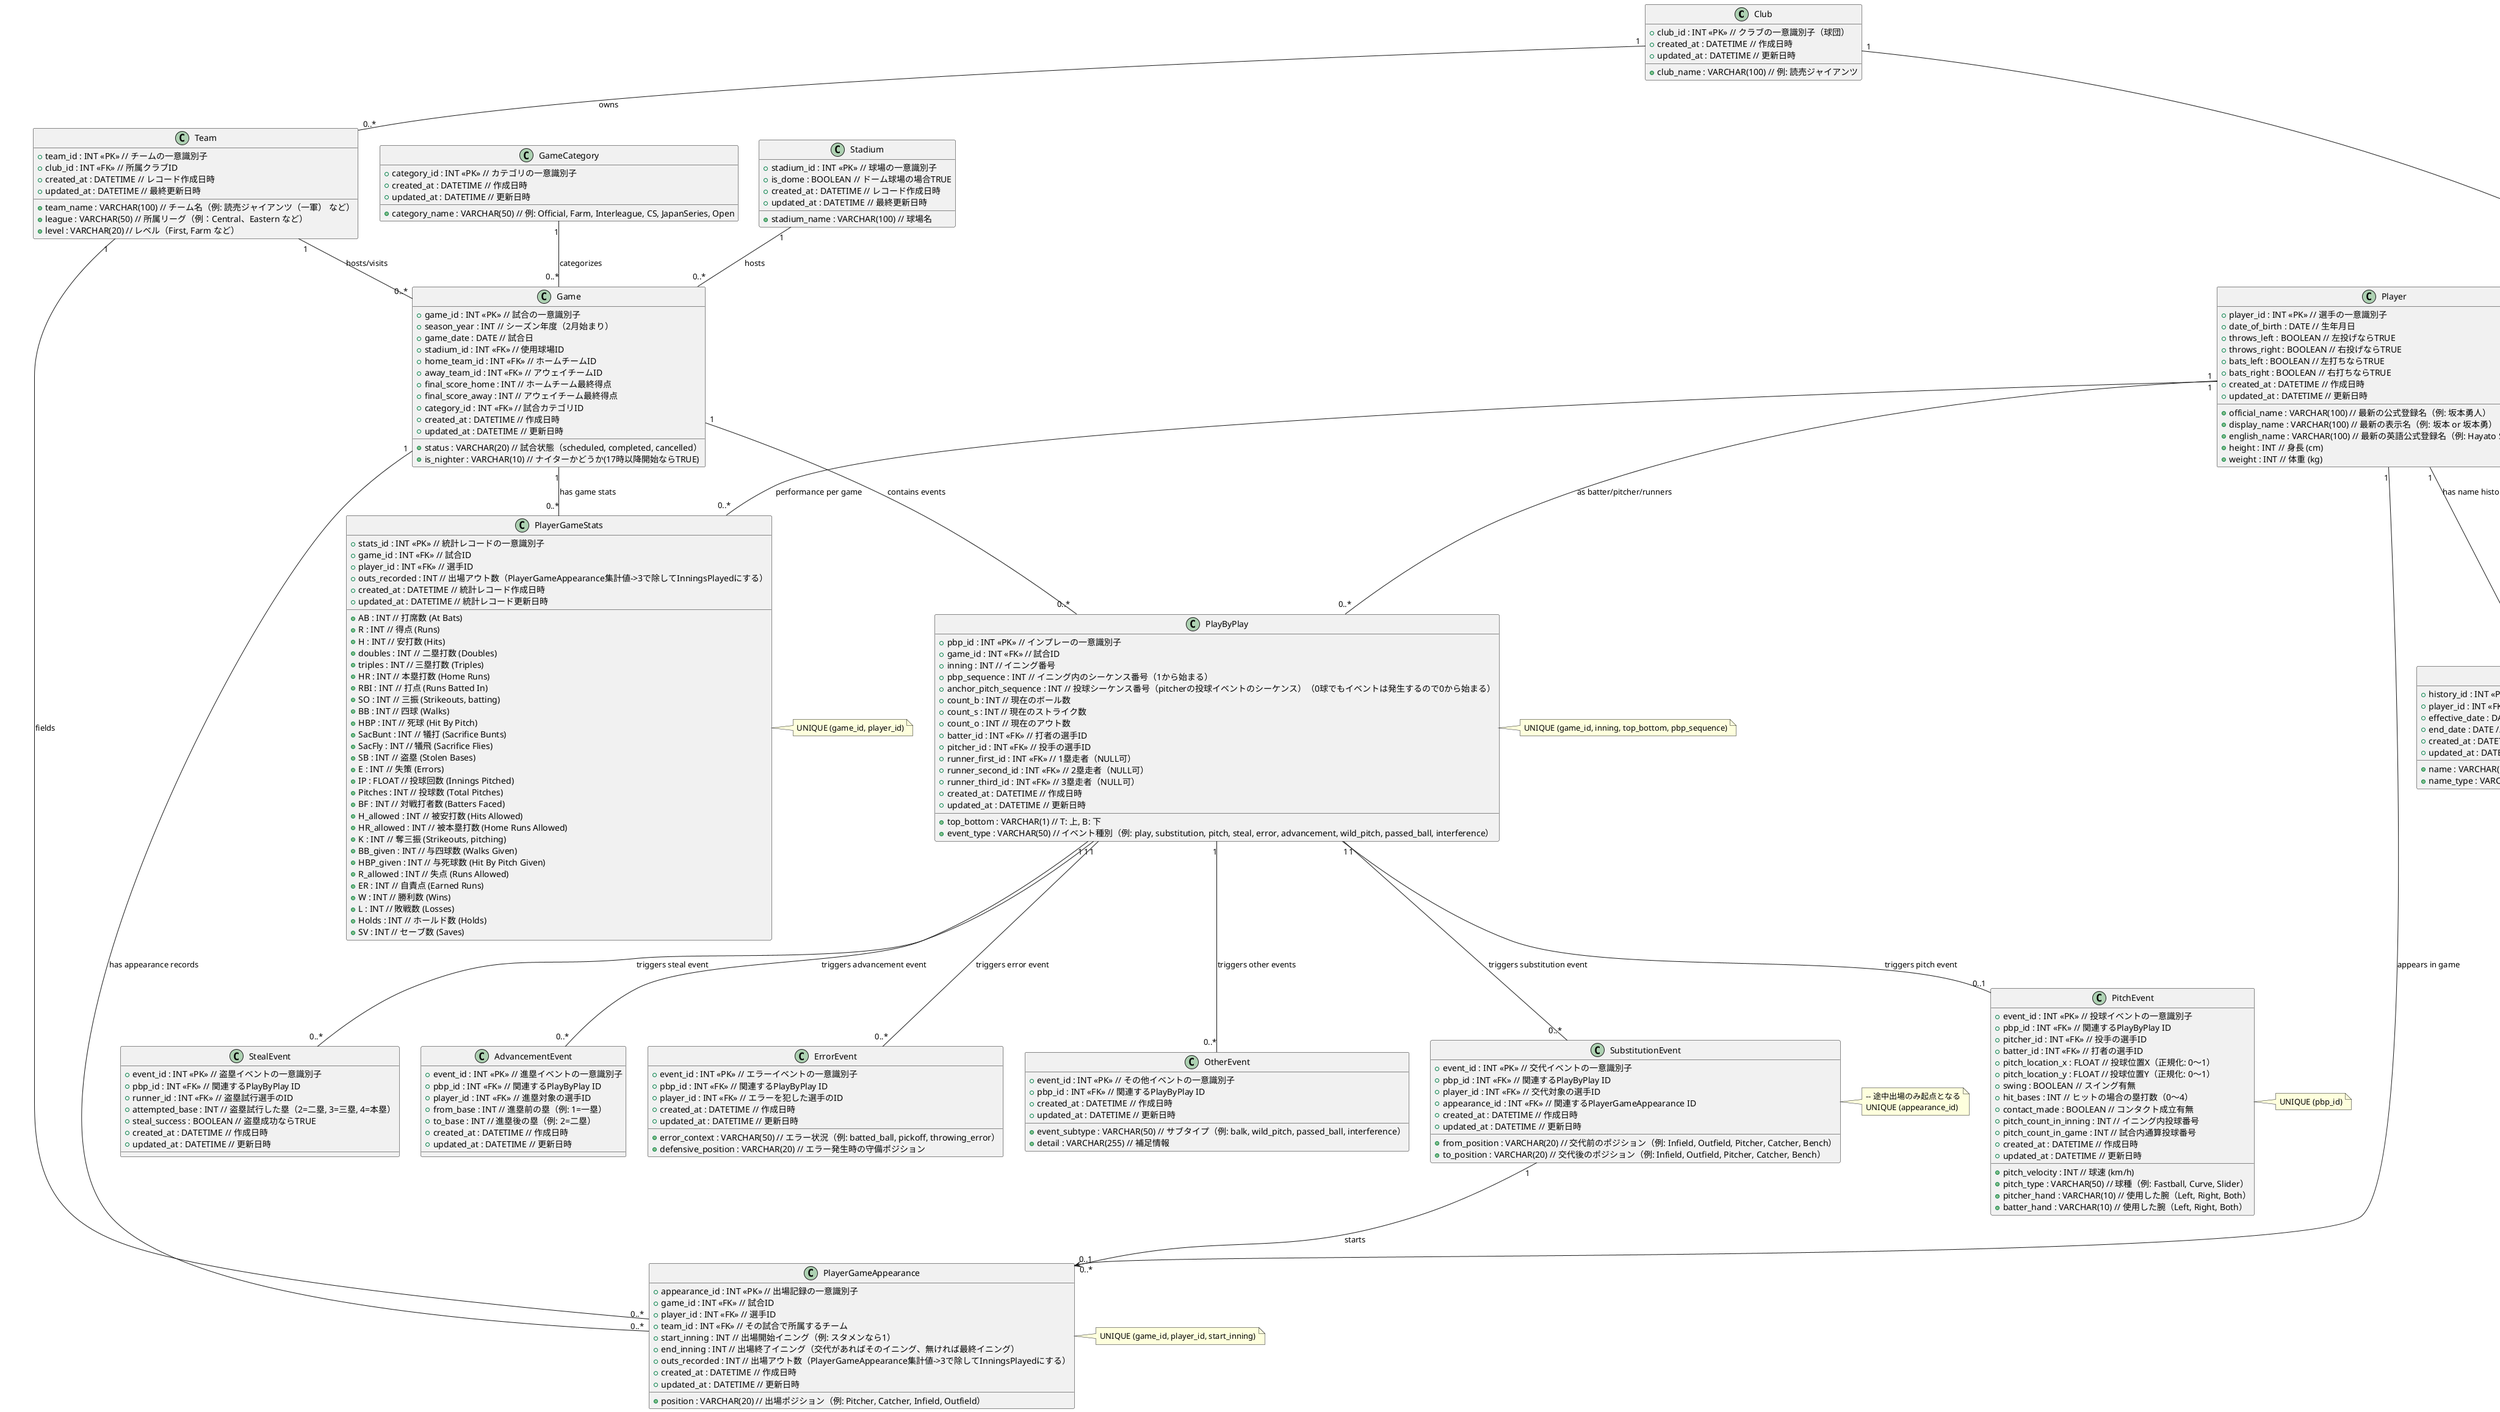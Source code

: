 @startuml schema
' ==========================
' チーム・球場・試合関連
' ==========================

' クラブ（親組織）：一軍/ファームの上位概念
class Club {
  + club_id : INT <<PK>> // クラブの一意識別子（球団）
  + club_name : VARCHAR(100) // 例: 読売ジャイアンツ
  + created_at : DATETIME // 作成日時
  + updated_at : DATETIME // 更新日時
}

' チーム（編成単位）：一軍/ファームなど
class Team {
  + team_id : INT <<PK>> // チームの一意識別子
  + club_id : INT <<FK>> // 所属クラブID
  + team_name : VARCHAR(100) // チーム名（例: 読売ジャイアンツ（一軍） など）
  + league : VARCHAR(50) // 所属リーグ（例：Central、Eastern など）
  + level : VARCHAR(20) // レベル（First, Farm など）
  + created_at : DATETIME // レコード作成日時
  + updated_at : DATETIME // 最終更新日時
}

Club "1" -- "0..*" Team : "owns"


' 球場テーブル：各球場の基本情報を管理
class Stadium {
  + stadium_id : INT <<PK>> // 球場の一意識別子
  + stadium_name : VARCHAR(100) // 球場名
  + is_dome : BOOLEAN // ドーム球場の場合TRUE
  + created_at : DATETIME // レコード作成日時
  + updated_at : DATETIME // 最終更新日時
}

' 試合カテゴリテーブル：試合種別（公式戦、ファーム、交流戦など）を管理
class GameCategory {
  + category_id : INT <<PK>> // カテゴリの一意識別子
  + category_name : VARCHAR(50) // 例: Official, Farm, Interleague, CS, JapanSeries, Open
  + created_at : DATETIME // 作成日時
  + updated_at : DATETIME // 更新日時
}

' 試合テーブル：各試合の詳細情報を管理
class Game {
  + game_id : INT <<PK>> // 試合の一意識別子
  + season_year : INT // シーズン年度（2月始まり）
  + game_date : DATE // 試合日
  + stadium_id : INT <<FK>> // 使用球場ID
  + home_team_id : INT <<FK>> // ホームチームID
  + away_team_id : INT <<FK>> // アウェイチームID
  + final_score_home : INT // ホームチーム最終得点
  + final_score_away : INT // アウェイチーム最終得点
  + status : VARCHAR(20) // 試合状態（scheduled, completed, cancelled）
  + is_nighter : VARCHAR(10) // ナイターかどうか(17時以降開始ならTRUE)
  + category_id : INT <<FK>> // 試合カテゴリID
  + created_at : DATETIME // 作成日時
  + updated_at : DATETIME // 更新日時
}

Team "1" -- "0..*" Game : "hosts/visits"
Stadium "1" -- "0..*" Game : "hosts"
GameCategory "1" -- "0..*" Game : "categorizes"

' ==========================
' 選手・所属関連
' ==========================

' プレイヤーテーブル：各選手の最新の名前情報を管理
class Player {
  + player_id : INT <<PK>> // 選手の一意識別子
  + official_name : VARCHAR(100) // 最新の公式登録名（例: 坂本勇人）
  + display_name : VARCHAR(100) // 最新の表示名（例: 坂本 or 坂本勇）
  + english_name : VARCHAR(100) // 最新の英語公式登録名（例: Hayato Sakamoto）
  + date_of_birth : DATE // 生年月日
  + height : INT // 身長 (cm)
  + weight : INT // 体重 (kg)
  + throws_left : BOOLEAN // 左投げならTRUE
  + throws_right : BOOLEAN // 右投げならTRUE
  + bats_left : BOOLEAN // 左打ちならTRUE
  + bats_right : BOOLEAN // 右打ちならTRUE
  + created_at : DATETIME // 作成日時
  + updated_at : DATETIME // 更新日時
}

' PlayerNameHistoryテーブル：公式登録名・表示名の変更履歴を管理
class PlayerNameHistory {
  + history_id : INT <<PK>> // 履歴レコードの一意識別子
  + player_id : INT <<FK>> // 対象選手のID
  + name : VARCHAR(100) // 変更された名前（例: 坂本勇人, 坂本勇）
  + name_type : VARCHAR(20) // 名称の種類 ("official", "display", "english")
  + effective_date : DATE // この名前が有効になった日
  + end_date : DATE // この名前の終了日（現状ならNULL）
  + created_at : DATETIME // 履歴作成日時
  + updated_at : DATETIME // 履歴更新日時
}

' クラブ在籍（所属）履歴：選手はクラブに所属する（チームではなくクラブ）
class ClubMembership {
  + membership_id : INT <<PK>> // 在籍レコードID
  + player_id : INT <<FK>> // 選手ID
  + club_id : INT <<FK>> // クラブID
  + start_date : DATE // 所属開始日
  + end_date : DATE // 所属終了日（現役ならNULL）
  + uniform_number : INT // 背番号（任意、年次で変動可）
  + created_at : DATETIME // 作成日時
  + updated_at : DATETIME // 更新日時
}

Player "1" -- "0..*" ClubMembership : "belongs to clubs over time"
Club "1" -- "0..*" ClubMembership : "employs players"
Player "1" -- "0..*" PlayerNameHistory : "has name history"

' 出場状況テーブル：各試合での出場情報（スタメン・交代含む）
class PlayerGameAppearance {
  + appearance_id : INT <<PK>> // 出場記録の一意識別子
  + game_id : INT <<FK>> // 試合ID
  + player_id : INT <<FK>> // 選手ID
  + team_id : INT <<FK>> // その試合で所属するチーム
  + position : VARCHAR(20) // 出場ポジション（例: Pitcher, Catcher, Infield, Outfield）
  + start_inning : INT // 出場開始イニング（例: スタメンなら1）
  + end_inning : INT // 出場終了イニング（交代があればそのイニング、無ければ最終イニング）
  + outs_recorded : INT // 出場アウト数（PlayerGameAppearance集計値->3で除してInningsPlayedにする）
  + created_at : DATETIME // 作成日時
  + updated_at : DATETIME // 更新日時
}

Team "1" -- "0..*" PlayerGameAppearance : "fields"
Game "1" -- "0..*" PlayerGameAppearance : "has appearance records"
Player "1" -- "0..*" PlayerGameAppearance : "appears in game"

' ==========================
' インプレー毎のイベント（PlayByPlay）
' ==========================
class PlayByPlay {
  + pbp_id : INT <<PK>> // インプレーの一意識別子
  + game_id : INT <<FK>> // 試合ID
  + inning : INT // イニング番号
  + top_bottom : VARCHAR(1) // T: 上, B: 下
  + pbp_sequence : INT // イニング内のシーケンス番号（1から始まる）
  + anchor_pitch_sequence : INT // 投球シーケンス番号（pitcherの投球イベントのシーケンス）（0球でもイベントは発生するので0から始まる）
  + count_b : INT // 現在のボール数
  + count_s : INT // 現在のストライク数
  + count_o : INT // 現在のアウト数
  + batter_id : INT <<FK>> // 打者の選手ID
  + pitcher_id : INT <<FK>> // 投手の選手ID
  + runner_first_id : INT <<FK>> // 1塁走者（NULL可）
  + runner_second_id : INT <<FK>> // 2塁走者（NULL可）
  + runner_third_id : INT <<FK>> // 3塁走者（NULL可）
  + event_type : VARCHAR(50) // イベント種別（例: play, substitution, pitch, steal, error, advancement, wild_pitch, passed_ball, interference）
  + created_at : DATETIME // 作成日時
  + updated_at : DATETIME // 更新日時
}

Game "1" -- "0..*" PlayByPlay : "contains events"
Player "1" -- "0..*" PlayByPlay : "as batter/pitcher/runners"

' ==========================
' 各イベントテーブル
' ==========================
class PitchEvent {
  + event_id : INT <<PK>> // 投球イベントの一意識別子
  + pbp_id : INT <<FK>> // 関連するPlayByPlay ID
  + pitcher_id : INT <<FK>> // 投手の選手ID
  + batter_id : INT <<FK>> // 打者の選手ID
  + pitch_velocity : INT // 球速 (km/h)
  + pitch_type : VARCHAR(50) // 球種（例: Fastball, Curve, Slider）
  + pitch_location_x : FLOAT // 投球位置X（正規化: 0～1）
  + pitch_location_y : FLOAT // 投球位置Y（正規化: 0～1）
  + swing : BOOLEAN // スイング有無
  + hit_bases : INT // ヒットの場合の塁打数（0～4）
  + contact_made : BOOLEAN // コンタクト成立有無
  + pitcher_hand : VARCHAR(10) // 使用した腕（Left, Right, Both）
  + batter_hand : VARCHAR(10) // 使用した腕（Left, Right, Both）
  + pitch_count_in_inning : INT // イニング内投球番号
  + pitch_count_in_game : INT // 試合内通算投球番号
  + created_at : DATETIME // 作成日時
  + updated_at : DATETIME // 更新日時
}

' PBP 1件につき PitchEvent は最大1（非投球PBPの場合は0）
PlayByPlay "1" -- "0..1" PitchEvent : "triggers pitch event"

class StealEvent {
  + event_id : INT <<PK>> // 盗塁イベントの一意識別子
  + pbp_id : INT <<FK>> // 関連するPlayByPlay ID
  + runner_id : INT <<FK>> // 盗塁試行選手のID
  + attempted_base : INT // 盗塁試行した塁（2=二塁, 3=三塁, 4=本塁）
  + steal_success : BOOLEAN // 盗塁成功ならTRUE
  + created_at : DATETIME // 作成日時
  + updated_at : DATETIME // 更新日時
}

PlayByPlay "1" -- "0..*" StealEvent : "triggers steal event"

class SubstitutionEvent {
  + event_id : INT <<PK>> // 交代イベントの一意識別子
  + pbp_id : INT <<FK>> // 関連するPlayByPlay ID
  + from_position : VARCHAR(20) // 交代前のポジション（例: Infield, Outfield, Pitcher, Catcher, Bench）
  + to_position : VARCHAR(20) // 交代後のポジション（例: Infield, Outfield, Pitcher, Catcher, Bench）
  + player_id : INT <<FK>> // 交代対象の選手ID
  + appearance_id : INT <<FK>> // 関連するPlayerGameAppearance ID
  + created_at : DATETIME // 作成日時
  + updated_at : DATETIME // 更新日時
}
' 途中出場のみ：イベント1件が“新規appearance”を起動
PlayByPlay "1" -- "0..*" SubstitutionEvent : "triggers substitution event"
SubstitutionEvent "1" --> "0..1" PlayerGameAppearance : "starts"

class AdvancementEvent {
  + event_id : INT <<PK>> // 進塁イベントの一意識別子
  + pbp_id : INT <<FK>> // 関連するPlayByPlay ID
  + player_id : INT <<FK>> // 進塁対象の選手ID
  + from_base : INT // 進塁前の塁（例: 1=一塁）
  + to_base : INT // 進塁後の塁（例: 2=二塁）
  + created_at : DATETIME // 作成日時
  + updated_at : DATETIME // 更新日時
}

PlayByPlay "1" -- "0..*" AdvancementEvent : "triggers advancement event"

class ErrorEvent {
  + event_id : INT <<PK>> // エラーイベントの一意識別子
  + pbp_id : INT <<FK>> // 関連するPlayByPlay ID
  + player_id : INT <<FK>> // エラーを犯した選手のID
  + error_context : VARCHAR(50) // エラー状況（例: batted_ball, pickoff, throwing_error）
  + defensive_position : VARCHAR(20) // エラー発生時の守備ポジション
  + created_at : DATETIME // 作成日時
  + updated_at : DATETIME // 更新日時
}

PlayByPlay "1" -- "0..*" ErrorEvent : "triggers error event"

class OtherEvent {
  + event_id : INT <<PK>> // その他イベントの一意識別子
  + pbp_id : INT <<FK>> // 関連するPlayByPlay ID
  + event_subtype : VARCHAR(50) // サブタイプ（例: balk, wild_pitch, passed_ball, interference）
  + detail : VARCHAR(255) // 補足情報
  + created_at : DATETIME // 作成日時
  + updated_at : DATETIME // 更新日時
}

PlayByPlay "1" -- "0..*" OtherEvent : "triggers other events"

' ==========================
' 個人成績テーブル：打撃・投手統計の統合
' ==========================
class PlayerGameStats {
  + stats_id : INT <<PK>> // 統計レコードの一意識別子
  + game_id : INT <<FK>> // 試合ID
  + player_id : INT <<FK>> // 選手ID
  '--- Batting Stats ---
  + AB : INT // 打席数 (At Bats)
  + R : INT // 得点 (Runs)
  + H : INT // 安打数 (Hits)
  + doubles : INT // 二塁打数 (Doubles)
  + triples : INT // 三塁打数 (Triples)
  + HR : INT // 本塁打数 (Home Runs)
  + RBI : INT // 打点 (Runs Batted In)
  + SO : INT // 三振 (Strikeouts, batting)
  + BB : INT // 四球 (Walks)
  + HBP : INT // 死球 (Hit By Pitch)
  + SacBunt : INT // 犠打 (Sacrifice Bunts)
  + SacFly : INT // 犠飛 (Sacrifice Flies)
  + SB : INT // 盗塁 (Stolen Bases)
  + E : INT // 失策 (Errors)
  '--- Pitching Stats ---
  + IP : FLOAT // 投球回数 (Innings Pitched)
  + Pitches : INT // 投球数 (Total Pitches)
  + BF : INT // 対戦打者数 (Batters Faced)
  + H_allowed : INT // 被安打数 (Hits Allowed)
  + HR_allowed : INT // 被本塁打数 (Home Runs Allowed)
  + K : INT // 奪三振 (Strikeouts, pitching)
  + BB_given : INT // 与四球数 (Walks Given)
  + HBP_given : INT // 与死球数 (Hit By Pitch Given)
  + R_allowed : INT // 失点 (Runs Allowed)
  + ER : INT // 自責点 (Earned Runs)
  + W : INT // 勝利数 (Wins)
  + L : INT // 敗戦数 (Losses)
  + Holds : INT // ホールド数 (Holds)
  + SV : INT // セーブ数 (Saves)
  '--- Appearance ---
  + outs_recorded : INT // 出場アウト数（PlayerGameAppearance集計値->3で除してInningsPlayedにする）
  + created_at : DATETIME // 統計レコード作成日時
  + updated_at : DATETIME // 統計レコード更新日時
}

Game "1" -- "0..*" PlayerGameStats : "has game stats"
Player "1" -- "0..*" PlayerGameStats : "performance per game"

' ==========================
' UNIQUE 制約（複合）は note で明示
' ==========================

' PBPの通番（試合内での一意性を担保）
note right of PlayByPlay
  UNIQUE (game_id, inning, top_bottom, pbp_sequence)
end note

' 個人成績は試合×選手で一意
note right of PlayerGameStats
  UNIQUE (game_id, player_id)
end note

' 名前履歴は (player_id, name_type, effective_date) で一意
note right of PlayerNameHistory
  UNIQUE (player_id, name_type, effective_date)
end note

' クラブ在籍は期間重複をアプリ/ETLで検知（DBでの範囲制約は困難）
note right of ClubMembership
  -- 期間重複はアプリ/ETLで検知
  -- 背番号の一意性を年度で担保するなら別途NumberHistoryも検討
end note

' PitchEvent は PBP 1件に最大1（FKに UNIQUE を張ると堅い）
note right of PitchEvent
  UNIQUE (pbp_id)
end note

' 出場記録の重複防止（同一試合・同一選手・同一開始イニングで一意）
note right of PlayerGameAppearance
  UNIQUE (game_id, player_id, start_inning)
end note

note right of SubstitutionEvent
  -- 途中出場のみ起点となる
  UNIQUE (appearance_id)
end note

@enduml